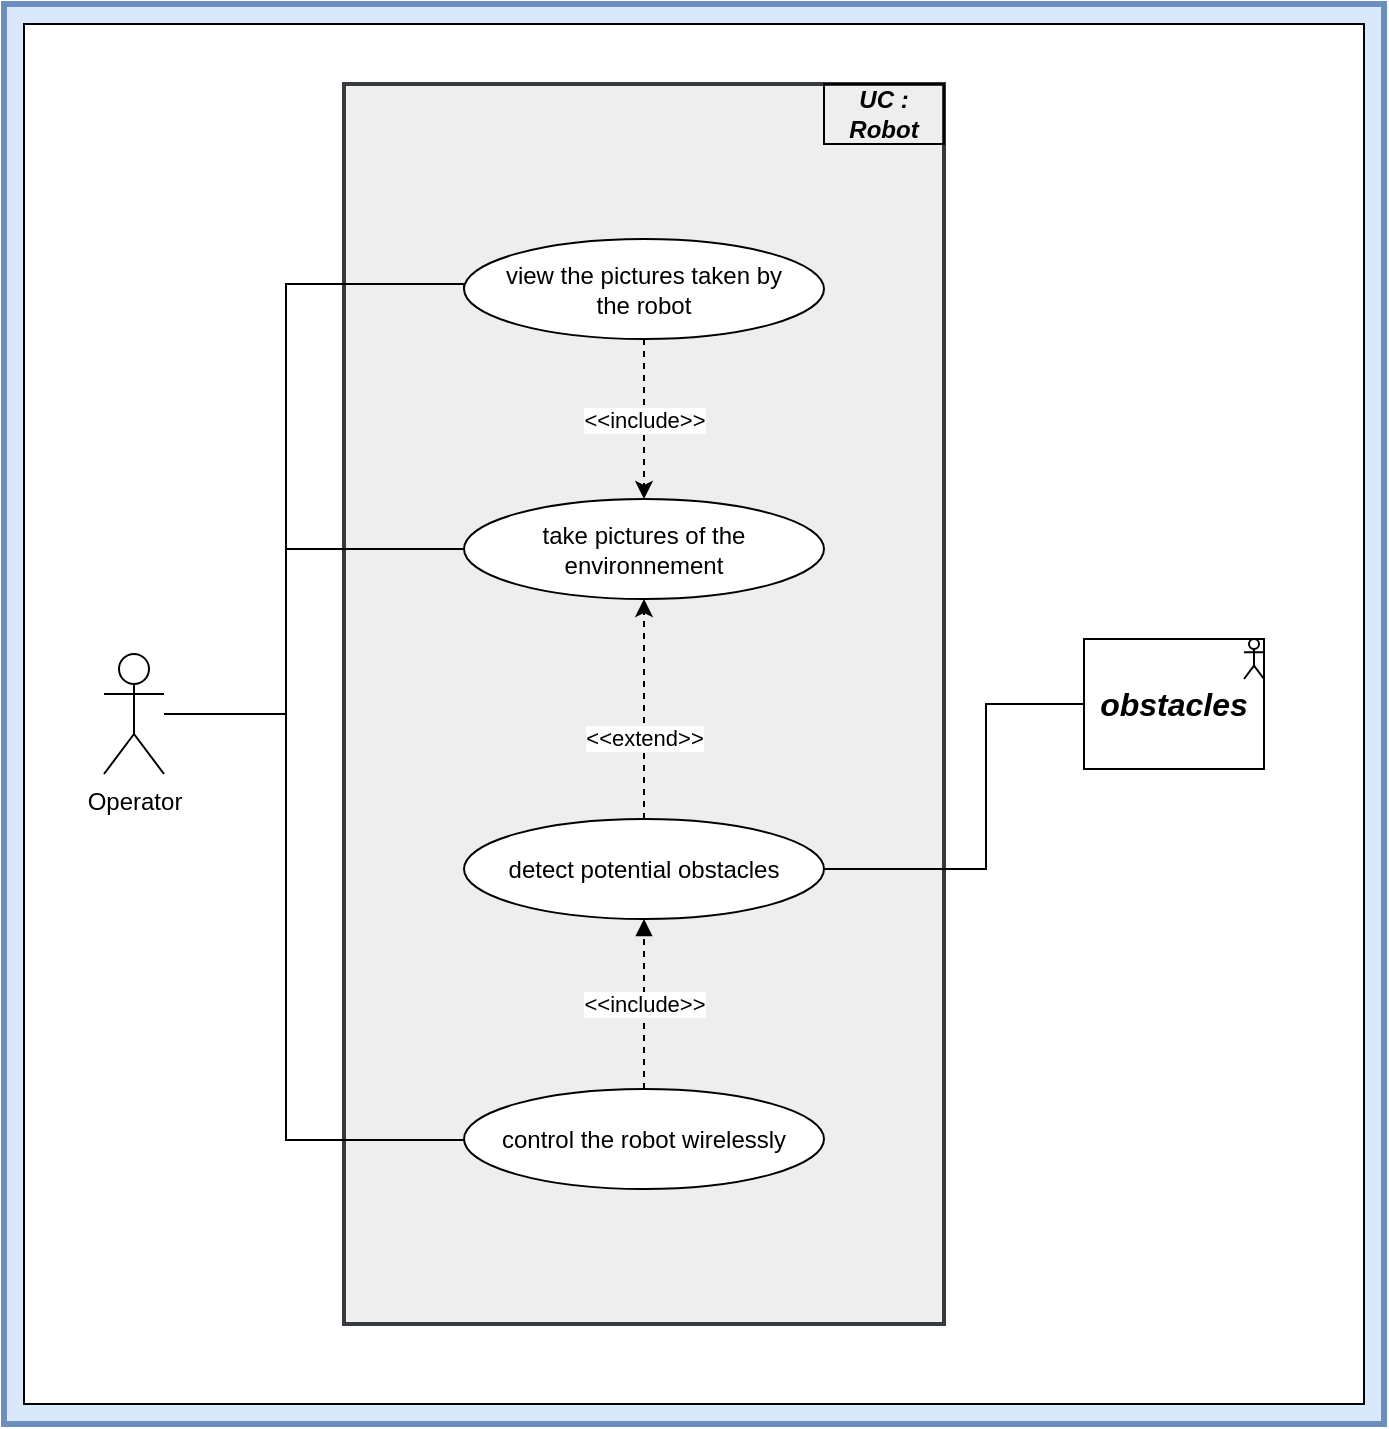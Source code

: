 <mxfile version="21.2.9" type="device">
  <diagram name="Page-1" id="b6hdijRPlRTOrWSkI9tH">
    <mxGraphModel dx="930" dy="606" grid="1" gridSize="10" guides="1" tooltips="1" connect="1" arrows="1" fold="1" page="1" pageScale="1" pageWidth="827" pageHeight="1169" math="0" shadow="0">
      <root>
        <mxCell id="0" />
        <mxCell id="1" parent="0" />
        <mxCell id="-mVpKU_Xj-J1IGeXIlI4-1" value="" style="rounded=0;whiteSpace=wrap;html=1;fillColor=#dae8fc;strokeColor=#6c8ebf;strokeWidth=3;" parent="1" vertex="1">
          <mxGeometry x="69" y="180" width="690" height="710" as="geometry" />
        </mxCell>
        <mxCell id="-mVpKU_Xj-J1IGeXIlI4-5" value="" style="rounded=0;whiteSpace=wrap;html=1;" parent="1" vertex="1">
          <mxGeometry x="79" y="190" width="670" height="690" as="geometry" />
        </mxCell>
        <mxCell id="-mVpKU_Xj-J1IGeXIlI4-2" value="Operator" style="shape=umlActor;verticalLabelPosition=bottom;verticalAlign=top;html=1;outlineConnect=0;" parent="1" vertex="1">
          <mxGeometry x="119" y="505" width="30" height="60" as="geometry" />
        </mxCell>
        <mxCell id="-mVpKU_Xj-J1IGeXIlI4-6" value="" style="rounded=0;whiteSpace=wrap;html=1;fillColor=#eeeeee;strokeColor=#36393d;strokeWidth=2;" parent="1" vertex="1">
          <mxGeometry x="239" y="220" width="300" height="620" as="geometry" />
        </mxCell>
        <mxCell id="-mVpKU_Xj-J1IGeXIlI4-7" value="&lt;div&gt;take pictures of the&lt;/div&gt;&lt;div&gt;environnement&lt;br&gt;&lt;/div&gt;" style="ellipse;whiteSpace=wrap;html=1;" parent="1" vertex="1">
          <mxGeometry x="299" y="427.5" width="180" height="50" as="geometry" />
        </mxCell>
        <mxCell id="-mVpKU_Xj-J1IGeXIlI4-34" value="&amp;lt;&amp;lt;include&amp;gt;&amp;gt;" style="edgeStyle=orthogonalEdgeStyle;rounded=0;orthogonalLoop=1;jettySize=auto;html=1;entryX=0.5;entryY=1;entryDx=0;entryDy=0;dashed=1;endArrow=block;endFill=1;" parent="1" source="-mVpKU_Xj-J1IGeXIlI4-9" target="-mVpKU_Xj-J1IGeXIlI4-26" edge="1">
          <mxGeometry relative="1" as="geometry" />
        </mxCell>
        <mxCell id="-mVpKU_Xj-J1IGeXIlI4-9" value="control the robot wirelessly" style="ellipse;whiteSpace=wrap;html=1;" parent="1" vertex="1">
          <mxGeometry x="299" y="722.5" width="180" height="50" as="geometry" />
        </mxCell>
        <mxCell id="-mVpKU_Xj-J1IGeXIlI4-42" value="&amp;lt;&amp;lt;include&amp;gt;&amp;gt;" style="edgeStyle=orthogonalEdgeStyle;rounded=0;orthogonalLoop=1;jettySize=auto;html=1;dashed=1;" parent="1" source="-mVpKU_Xj-J1IGeXIlI4-10" target="-mVpKU_Xj-J1IGeXIlI4-7" edge="1">
          <mxGeometry relative="1" as="geometry" />
        </mxCell>
        <mxCell id="-mVpKU_Xj-J1IGeXIlI4-10" value="&lt;div&gt;view the pictures taken by&lt;/div&gt;&lt;div&gt;the robot&lt;br&gt;&lt;/div&gt;" style="ellipse;whiteSpace=wrap;html=1;" parent="1" vertex="1">
          <mxGeometry x="299" y="297.5" width="180" height="50" as="geometry" />
        </mxCell>
        <mxCell id="-mVpKU_Xj-J1IGeXIlI4-15" style="edgeStyle=orthogonalEdgeStyle;rounded=0;orthogonalLoop=1;jettySize=auto;html=1;entryX=0;entryY=0.5;entryDx=0;entryDy=0;endArrow=none;endFill=0;" parent="1" source="-mVpKU_Xj-J1IGeXIlI4-2" target="-mVpKU_Xj-J1IGeXIlI4-7" edge="1">
          <mxGeometry relative="1" as="geometry">
            <Array as="points">
              <mxPoint x="210" y="535" />
              <mxPoint x="210" y="453" />
            </Array>
          </mxGeometry>
        </mxCell>
        <mxCell id="-mVpKU_Xj-J1IGeXIlI4-17" style="edgeStyle=orthogonalEdgeStyle;rounded=0;orthogonalLoop=1;jettySize=auto;html=1;endArrow=none;endFill=0;" parent="1" source="-mVpKU_Xj-J1IGeXIlI4-2" target="-mVpKU_Xj-J1IGeXIlI4-9" edge="1">
          <mxGeometry relative="1" as="geometry">
            <Array as="points">
              <mxPoint x="210" y="535" />
              <mxPoint x="210" y="748" />
            </Array>
          </mxGeometry>
        </mxCell>
        <mxCell id="-mVpKU_Xj-J1IGeXIlI4-18" style="edgeStyle=orthogonalEdgeStyle;rounded=0;orthogonalLoop=1;jettySize=auto;html=1;entryX=0;entryY=0.5;entryDx=0;entryDy=0;endArrow=none;endFill=0;" parent="1" source="-mVpKU_Xj-J1IGeXIlI4-2" target="-mVpKU_Xj-J1IGeXIlI4-10" edge="1">
          <mxGeometry relative="1" as="geometry">
            <Array as="points">
              <mxPoint x="210" y="535" />
              <mxPoint x="210" y="320" />
              <mxPoint x="299" y="320" />
            </Array>
          </mxGeometry>
        </mxCell>
        <mxCell id="-mVpKU_Xj-J1IGeXIlI4-24" value="&lt;b&gt;&lt;i&gt;UC : Robot&lt;/i&gt;&lt;/b&gt;" style="text;html=1;strokeColor=default;fillColor=none;align=center;verticalAlign=middle;whiteSpace=wrap;rounded=0;" parent="1" vertex="1">
          <mxGeometry x="479" y="220" width="60" height="30" as="geometry" />
        </mxCell>
        <mxCell id="-mVpKU_Xj-J1IGeXIlI4-35" style="edgeStyle=orthogonalEdgeStyle;rounded=0;orthogonalLoop=1;jettySize=auto;html=1;entryX=0;entryY=0.5;entryDx=0;entryDy=0;endArrow=none;endFill=0;" parent="1" source="-mVpKU_Xj-J1IGeXIlI4-26" target="-mVpKU_Xj-J1IGeXIlI4-27" edge="1">
          <mxGeometry relative="1" as="geometry">
            <Array as="points">
              <mxPoint x="560" y="613" />
              <mxPoint x="560" y="530" />
            </Array>
          </mxGeometry>
        </mxCell>
        <mxCell id="-mVpKU_Xj-J1IGeXIlI4-36" style="edgeStyle=orthogonalEdgeStyle;rounded=0;orthogonalLoop=1;jettySize=auto;html=1;dashed=1;endArrow=classic;endFill=1;" parent="1" source="-mVpKU_Xj-J1IGeXIlI4-26" target="-mVpKU_Xj-J1IGeXIlI4-7" edge="1">
          <mxGeometry relative="1" as="geometry" />
        </mxCell>
        <mxCell id="-mVpKU_Xj-J1IGeXIlI4-37" value="&amp;lt;&amp;lt;extend&amp;gt;&amp;gt;" style="edgeLabel;html=1;align=center;verticalAlign=middle;resizable=0;points=[];" parent="-mVpKU_Xj-J1IGeXIlI4-36" vertex="1" connectable="0">
          <mxGeometry x="-0.258" relative="1" as="geometry">
            <mxPoint as="offset" />
          </mxGeometry>
        </mxCell>
        <mxCell id="-mVpKU_Xj-J1IGeXIlI4-26" value="detect potential obstacles" style="ellipse;whiteSpace=wrap;html=1;" parent="1" vertex="1">
          <mxGeometry x="299" y="587.5" width="180" height="50" as="geometry" />
        </mxCell>
        <mxCell id="-mVpKU_Xj-J1IGeXIlI4-27" value="&lt;div style=&quot;font-size: 16px;&quot; align=&quot;center&quot;&gt;&lt;b&gt;&lt;i&gt;obstacles&lt;/i&gt;&lt;/b&gt;&lt;/div&gt;" style="rounded=0;whiteSpace=wrap;html=1;align=center;" parent="1" vertex="1">
          <mxGeometry x="609" y="497.5" width="90" height="65" as="geometry" />
        </mxCell>
        <mxCell id="-mVpKU_Xj-J1IGeXIlI4-30" value="" style="shape=umlActor;verticalLabelPosition=bottom;verticalAlign=top;html=1;outlineConnect=0;" parent="1" vertex="1">
          <mxGeometry x="689" y="497.5" width="10" height="20" as="geometry" />
        </mxCell>
      </root>
    </mxGraphModel>
  </diagram>
</mxfile>
